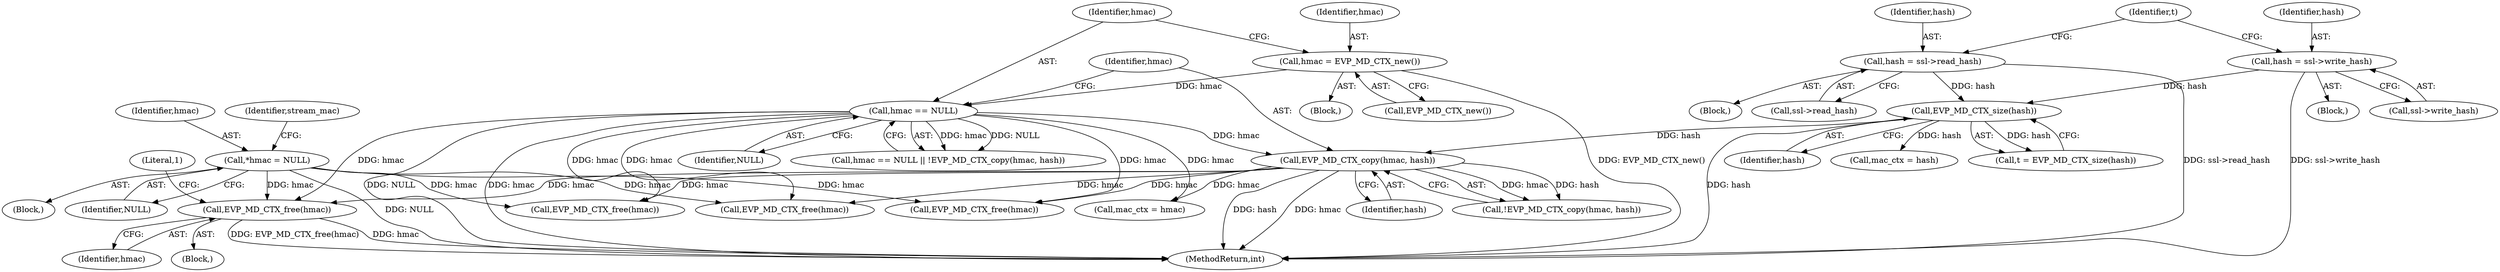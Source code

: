 digraph "0_openssl_4ad93618d26a3ea23d36ad5498ff4f59eff3a4d2_3@pointer" {
"1000370" [label="(Call,EVP_MD_CTX_free(hmac))"];
"1000114" [label="(Call,*hmac = NULL)"];
"1000188" [label="(Call,hmac == NULL)"];
"1000183" [label="(Call,hmac = EVP_MD_CTX_new())"];
"1000192" [label="(Call,EVP_MD_CTX_copy(hmac, hash))"];
"1000166" [label="(Call,EVP_MD_CTX_size(hash))"];
"1000159" [label="(Call,hash = ssl->read_hash)"];
"1000145" [label="(Call,hash = ssl->write_hash)"];
"1000108" [label="(Block,)"];
"1000116" [label="(Identifier,NULL)"];
"1000189" [label="(Identifier,hmac)"];
"1000184" [label="(Identifier,hmac)"];
"1000401" [label="(Call,EVP_MD_CTX_free(hmac))"];
"1000182" [label="(Block,)"];
"1000145" [label="(Call,hash = ssl->write_hash)"];
"1000151" [label="(Block,)"];
"1000114" [label="(Call,*hmac = NULL)"];
"1000167" [label="(Identifier,hash)"];
"1000371" [label="(Identifier,hmac)"];
"1000115" [label="(Identifier,hmac)"];
"1000194" [label="(Identifier,hash)"];
"1000166" [label="(Call,EVP_MD_CTX_size(hash))"];
"1000369" [label="(Block,)"];
"1000506" [label="(MethodReturn,int)"];
"1000178" [label="(Call,mac_ctx = hash)"];
"1000193" [label="(Identifier,hmac)"];
"1000191" [label="(Call,!EVP_MD_CTX_copy(hmac, hash))"];
"1000190" [label="(Identifier,NULL)"];
"1000147" [label="(Call,ssl->write_hash)"];
"1000137" [label="(Block,)"];
"1000187" [label="(Call,hmac == NULL || !EVP_MD_CTX_copy(hmac, hash))"];
"1000406" [label="(Call,EVP_MD_CTX_free(hmac))"];
"1000370" [label="(Call,EVP_MD_CTX_free(hmac))"];
"1000159" [label="(Call,hash = ssl->read_hash)"];
"1000165" [label="(Identifier,t)"];
"1000335" [label="(Call,EVP_MD_CTX_free(hmac))"];
"1000198" [label="(Call,mac_ctx = hmac)"];
"1000192" [label="(Call,EVP_MD_CTX_copy(hmac, hash))"];
"1000183" [label="(Call,hmac = EVP_MD_CTX_new())"];
"1000161" [label="(Call,ssl->read_hash)"];
"1000185" [label="(Call,EVP_MD_CTX_new())"];
"1000164" [label="(Call,t = EVP_MD_CTX_size(hash))"];
"1000160" [label="(Identifier,hash)"];
"1000146" [label="(Identifier,hash)"];
"1000374" [label="(Literal,1)"];
"1000121" [label="(Identifier,stream_mac)"];
"1000188" [label="(Call,hmac == NULL)"];
"1000370" -> "1000369"  [label="AST: "];
"1000370" -> "1000371"  [label="CFG: "];
"1000371" -> "1000370"  [label="AST: "];
"1000374" -> "1000370"  [label="CFG: "];
"1000370" -> "1000506"  [label="DDG: EVP_MD_CTX_free(hmac)"];
"1000370" -> "1000506"  [label="DDG: hmac"];
"1000114" -> "1000370"  [label="DDG: hmac"];
"1000188" -> "1000370"  [label="DDG: hmac"];
"1000192" -> "1000370"  [label="DDG: hmac"];
"1000114" -> "1000108"  [label="AST: "];
"1000114" -> "1000116"  [label="CFG: "];
"1000115" -> "1000114"  [label="AST: "];
"1000116" -> "1000114"  [label="AST: "];
"1000121" -> "1000114"  [label="CFG: "];
"1000114" -> "1000506"  [label="DDG: NULL"];
"1000114" -> "1000335"  [label="DDG: hmac"];
"1000114" -> "1000401"  [label="DDG: hmac"];
"1000114" -> "1000406"  [label="DDG: hmac"];
"1000188" -> "1000187"  [label="AST: "];
"1000188" -> "1000190"  [label="CFG: "];
"1000189" -> "1000188"  [label="AST: "];
"1000190" -> "1000188"  [label="AST: "];
"1000193" -> "1000188"  [label="CFG: "];
"1000187" -> "1000188"  [label="CFG: "];
"1000188" -> "1000506"  [label="DDG: NULL"];
"1000188" -> "1000506"  [label="DDG: hmac"];
"1000188" -> "1000187"  [label="DDG: hmac"];
"1000188" -> "1000187"  [label="DDG: NULL"];
"1000183" -> "1000188"  [label="DDG: hmac"];
"1000188" -> "1000192"  [label="DDG: hmac"];
"1000188" -> "1000198"  [label="DDG: hmac"];
"1000188" -> "1000335"  [label="DDG: hmac"];
"1000188" -> "1000401"  [label="DDG: hmac"];
"1000188" -> "1000406"  [label="DDG: hmac"];
"1000183" -> "1000182"  [label="AST: "];
"1000183" -> "1000185"  [label="CFG: "];
"1000184" -> "1000183"  [label="AST: "];
"1000185" -> "1000183"  [label="AST: "];
"1000189" -> "1000183"  [label="CFG: "];
"1000183" -> "1000506"  [label="DDG: EVP_MD_CTX_new()"];
"1000192" -> "1000191"  [label="AST: "];
"1000192" -> "1000194"  [label="CFG: "];
"1000193" -> "1000192"  [label="AST: "];
"1000194" -> "1000192"  [label="AST: "];
"1000191" -> "1000192"  [label="CFG: "];
"1000192" -> "1000506"  [label="DDG: hash"];
"1000192" -> "1000506"  [label="DDG: hmac"];
"1000192" -> "1000191"  [label="DDG: hmac"];
"1000192" -> "1000191"  [label="DDG: hash"];
"1000166" -> "1000192"  [label="DDG: hash"];
"1000192" -> "1000198"  [label="DDG: hmac"];
"1000192" -> "1000335"  [label="DDG: hmac"];
"1000192" -> "1000401"  [label="DDG: hmac"];
"1000192" -> "1000406"  [label="DDG: hmac"];
"1000166" -> "1000164"  [label="AST: "];
"1000166" -> "1000167"  [label="CFG: "];
"1000167" -> "1000166"  [label="AST: "];
"1000164" -> "1000166"  [label="CFG: "];
"1000166" -> "1000506"  [label="DDG: hash"];
"1000166" -> "1000164"  [label="DDG: hash"];
"1000159" -> "1000166"  [label="DDG: hash"];
"1000145" -> "1000166"  [label="DDG: hash"];
"1000166" -> "1000178"  [label="DDG: hash"];
"1000159" -> "1000151"  [label="AST: "];
"1000159" -> "1000161"  [label="CFG: "];
"1000160" -> "1000159"  [label="AST: "];
"1000161" -> "1000159"  [label="AST: "];
"1000165" -> "1000159"  [label="CFG: "];
"1000159" -> "1000506"  [label="DDG: ssl->read_hash"];
"1000145" -> "1000137"  [label="AST: "];
"1000145" -> "1000147"  [label="CFG: "];
"1000146" -> "1000145"  [label="AST: "];
"1000147" -> "1000145"  [label="AST: "];
"1000165" -> "1000145"  [label="CFG: "];
"1000145" -> "1000506"  [label="DDG: ssl->write_hash"];
}
